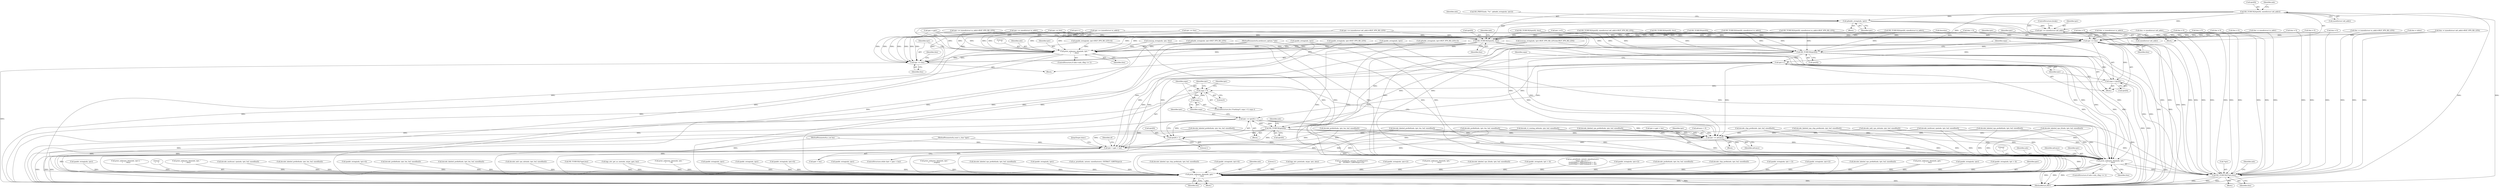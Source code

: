 digraph "0_tcpdump_13d52e9c0e7caf7e6325b0051bc90a49968be67f@API" {
"1000868" [label="(Call,tptr += sizeof(struct in6_addr))"];
"1000850" [label="(Call,ND_TCHECK2(tptr[0], sizeof(struct in6_addr)))"];
"1000861" [label="(Call,ip6addr_string(ndo, tptr))"];
"1001091" [label="(Call,ND_TCHECK2(tptr[0], tlen))"];
"1001110" [label="(Call,print_unknown_data(ndo, tptr, \"\n\t    \", tlen))"];
"1001115" [label="(Call,tptr += tlen)"];
"1002927" [label="(Call,print_unknown_data(ndo, pptr, \"\n\t    \", len))"];
"1001129" [label="(Call,tptr += tlen)"];
"1001132" [label="(Call,ND_TCHECK(tptr[0]))"];
"1001136" [label="(Call,snpa = tptr[0])"];
"1001153" [label="(Call,snpa > 0)"];
"1001156" [label="(Call,snpa--)"];
"1001141" [label="(Call,tptr++)"];
"1001159" [label="(Call,ND_TCHECK(tptr[0]))"];
"1001171" [label="(Call,tptr += tptr[0] + 1)"];
"1001173" [label="(Call,tptr[0] + 1)"];
"1001185" [label="(Call,tptr < pptr + len)"];
"1001633" [label="(Call,print_unknown_data(ndo, tptr, \"\n\t    \", tlen))"];
"1001615" [label="(Call,ND_TCHECK2(*tptr,tlen))"];
"1001652" [label="(Call,tptr += advance)"];
"1000984" [label="(Call,tlen = 0)"];
"1000859" [label="(Block,)"];
"1001616" [label="(Call,*tptr)"];
"1001584" [label="(Call,decode_labeled_vpn_clnp_prefix(ndo, tptr, buf, sizeof(buf)))"];
"1002554" [label="(Call,ipaddr_string(ndo, tptr))"];
"1001641" [label="(Call,tptr = pptr + len)"];
"1001047" [label="(Call,ipaddr_string(ndo, tptr+BGP_VPN_RD_LEN+4))"];
"1000774" [label="(Call,tptr += sizeof(struct in_addr))"];
"1000689" [label="(Call,tptr +=3)"];
"1000981" [label="(Call,tptr += tlen)"];
"1000598" [label="(Call,ipaddr_string(ndo, tptr))"];
"1000977" [label="(Call,isonsap_string(ndo, tptr, tlen))"];
"1001131" [label="(Identifier,tlen)"];
"1002127" [label="(Call,print_unknown_data(ndo, tptr-3, \"\n\t    \", tlen))"];
"1002930" [label="(Literal,\"\n\t    \")"];
"1000682" [label="(Call,print_unknown_data(ndo, tptr, \"\n\t    \", tlen))"];
"1002931" [label="(Identifier,len)"];
"1001174" [label="(Call,tptr[0])"];
"1002076" [label="(Call,decode_multicast_vpn(ndo, tptr, buf, sizeof(buf)))"];
"1001764" [label="(Call,decode_labeled_prefix4(ndo, tptr, len, buf, sizeof(buf)))"];
"1000868" [label="(Call,tptr += sizeof(struct in6_addr))"];
"1000770" [label="(Call,tlen -= sizeof(struct in_addr))"];
"1001408" [label="(Call,decode_prefix6(ndo, tptr, len, buf, sizeof(buf)))"];
"1001633" [label="(Call,print_unknown_data(ndo, tptr, \"\n\t    \", tlen))"];
"1002653" [label="(Call,print_unknown_data(ndo, tptr,\"\n\t      \", length))"];
"1001636" [label="(Literal,\"\n\t    \")"];
"1000909" [label="(Call,ip6addr_string(ndo, tptr+BGP_VPN_RD_LEN))"];
"1001804" [label="(Call,decode_labeled_vpn_prefix4(ndo, tptr, buf, sizeof(buf)))"];
"1001155" [label="(Literal,0)"];
"1001083" [label="(Call,tptr += tlen)"];
"1000862" [label="(Identifier,ndo)"];
"1000567" [label="(Call,ipaddr_string(ndo, tptr))"];
"1001173" [label="(Call,tptr[0] + 1)"];
"1000751" [label="(Call,tlen = 0)"];
"1001098" [label="(Identifier,ndo)"];
"1000872" [label="(ControlStructure,break;)"];
"1001160" [label="(Call,tptr[0])"];
"1001159" [label="(Call,ND_TCHECK(tptr[0]))"];
"1000920" [label="(Call,tptr += (sizeof(struct in6_addr)+BGP_VPN_RD_LEN))"];
"1002681" [label="(Call,as_printf(ndo, astostr, sizeof(astostr), EXTRACT_32BITS(tptr)))"];
"1000150" [label="(Block,)"];
"1000793" [label="(Call,tlen = 0)"];
"1000129" [label="(MethodParameterIn,u_int len)"];
"1000126" [label="(MethodParameterIn,netdissect_options *ndo)"];
"1002012" [label="(Call,decode_labeled_vpn_clnp_prefix(ndo, tptr, buf, sizeof(buf)))"];
"1001115" [label="(Call,tptr += tlen)"];
"1000718" [label="(Call,tlen > 0)"];
"1000999" [label="(Call,tlen = 0)"];
"1001142" [label="(Identifier,tptr)"];
"1000849" [label="(Block,)"];
"1001172" [label="(Identifier,tptr)"];
"1001627" [label="(ControlStructure,if (ndo->ndo_vflag <= 1))"];
"1001091" [label="(Call,ND_TCHECK2(tptr[0], tlen))"];
"1001621" [label="(Identifier,ndo)"];
"1001520" [label="(Call,decode_labeled_vpn_l2(ndo, tptr, buf, sizeof(buf)))"];
"1001116" [label="(Identifier,tptr)"];
"1002500" [label="(Call,ipaddr_string(ndo, tptr+4))"];
"1001144" [label="(Identifier,snpa)"];
"1002922" [label="(Block,)"];
"1001654" [label="(Identifier,advance)"];
"1002927" [label="(Call,print_unknown_data(ndo, pptr, \"\n\t    \", len))"];
"1001312" [label="(Call,decode_rt_routing_info(ndo, tptr, buf, sizeof(buf)))"];
"1000738" [label="(Block,)"];
"1001190" [label="(Block,)"];
"1001130" [label="(Identifier,tptr)"];
"1001110" [label="(Call,print_unknown_data(ndo, tptr, \"\n\t    \", tlen))"];
"1001280" [label="(Call,decode_labeled_vpn_prefix4(ndo, tptr, buf, sizeof(buf)))"];
"1001197" [label="(Block,)"];
"1002928" [label="(Identifier,ndo)"];
"1001137" [label="(Identifier,snpa)"];
"1000944" [label="(Call,ND_TCHECK2(tptr[0], sizeof(struct in_addr)))"];
"1000704" [label="(Call,tptr++)"];
"1000962" [label="(Call,tptr += (sizeof(struct in_addr)))"];
"1000767" [label="(Call,ipaddr_string(ndo, tptr))"];
"1001134" [label="(Identifier,tptr)"];
"1001113" [label="(Literal,\"\n\t    \")"];
"1000861" [label="(Call,ip6addr_string(ndo, tptr))"];
"1000967" [label="(Call,ND_TCHECK2(tptr[0], tlen))"];
"1000820" [label="(Call,tlen -= (sizeof(struct in_addr)+BGP_VPN_RD_LEN))"];
"1001111" [label="(Identifier,ndo)"];
"1002933" [label="(Literal,1)"];
"1001153" [label="(Call,snpa > 0)"];
"1001117" [label="(Identifier,tlen)"];
"1002818" [label="(Call,bgp_attr_print(ndo, atype, tptr, alen))"];
"1002255" [label="(Call,as_printf(ndo, astostr, sizeof(astostr),\n\t\t\t    EXTRACT_32BITS(tptr+2)))"];
"1002316" [label="(Call,ipaddr_string(ndo, tptr+2))"];
"1002570" [label="(Call,print_unknown_data(ndo, tptr, \"\n\t      \", tlen))"];
"1000701" [label="(Call,tlen = nhlen)"];
"1001132" [label="(Call,ND_TCHECK(tptr[0]))"];
"1001653" [label="(Identifier,tptr)"];
"1000854" [label="(Call,sizeof(struct in6_addr))"];
"1001948" [label="(Call,decode_labeled_vpn_l2(ndo, tptr, buf, sizeof(buf)))"];
"1000826" [label="(Call,tptr += (sizeof(struct in_addr)+BGP_VPN_RD_LEN))"];
"1000428" [label="(Call,ipaddr_string(ndo, tptr + 4))"];
"1000914" [label="(Call,tlen -= (sizeof(struct in6_addr)+BGP_VPN_RD_LEN))"];
"1002937" [label="(MethodReturn,RET)"];
"1000258" [label="(Call,as_printf(ndo, astostr, sizeof(astostr),\n\t\t\t\tas_size == 2 ?\n\t\t\t\tEXTRACT_16BITS(&tptr[2 + i]) :\n\t\t\t\tEXTRACT_32BITS(&tptr[2 + i])))"];
"1001119" [label="(Identifier,tlen)"];
"1001136" [label="(Call,snpa = tptr[0])"];
"1000815" [label="(Call,ipaddr_string(ndo, tptr+BGP_VPN_RD_LEN))"];
"1002302" [label="(Call,ipaddr_string(ndo, tptr+2))"];
"1001724" [label="(Call,decode_prefix4(ndo, tptr, len, buf, sizeof(buf)))"];
"1001129" [label="(Call,tptr += tlen)"];
"1001194" [label="(Identifier,af)"];
"1001980" [label="(Call,decode_clnp_prefix(ndo, tptr, buf, sizeof(buf)))"];
"1001448" [label="(Call,decode_labeled_prefix6(ndo, tptr, len, buf, sizeof(buf)))"];
"1001634" [label="(Identifier,ndo)"];
"1001138" [label="(Call,tptr[0])"];
"1001156" [label="(Call,snpa--)"];
"1000408" [label="(Call,ipaddr_string(ndo, tptr + 2))"];
"1000887" [label="(Call,tlen = 0)"];
"1001187" [label="(Call,pptr + len)"];
"1002237" [label="(Call,ipaddr_string(ndo, tptr+2))"];
"1001552" [label="(Call,decode_clnp_prefix(ndo, tptr, buf, sizeof(buf)))"];
"1001652" [label="(Call,tptr += advance)"];
"1001916" [label="(Call,decode_labeled_vpn_prefix6(ndo, tptr, buf, sizeof(buf)))"];
"1000851" [label="(Call,tptr[0])"];
"1000142" [label="(Call,tptr = pptr)"];
"1001086" [label="(Call,tlen = 0)"];
"1001161" [label="(Identifier,tptr)"];
"1000863" [label="(Identifier,tptr)"];
"1002908" [label="(Call,print_unknown_data(ndo, pptr, \"\n\t    \", len))"];
"1001154" [label="(Identifier,snpa)"];
"1001240" [label="(Call,decode_labeled_prefix4(ndo, tptr, len, buf, sizeof(buf)))"];
"1001152" [label="(ControlStructure,for (/*nothing*/; snpa > 0; snpa--))"];
"1000858" [label="(Identifier,ndo)"];
"1001171" [label="(Call,tptr += tptr[0] + 1)"];
"1000463" [label="(Call,ipaddr_string(ndo, tptr + 4))"];
"1001376" [label="(Call,decode_mdt_vpn_nlri(ndo, tptr, buf, sizeof(buf)))"];
"1001104" [label="(ControlStructure,if (ndo->ndo_vflag <= 1))"];
"1002929" [label="(Identifier,pptr)"];
"1001344" [label="(Call,decode_multicast_vpn(ndo, tptr, buf, sizeof(buf)))"];
"1001095" [label="(Identifier,tlen)"];
"1001648" [label="(Call,advance < 0)"];
"1001488" [label="(Call,decode_labeled_vpn_prefix6(ndo, tptr, buf, sizeof(buf)))"];
"1001200" [label="(Call,decode_prefix4(ndo, tptr, len, buf, sizeof(buf)))"];
"1002479" [label="(Call,ipaddr_string(ndo, tptr+4))"];
"1001836" [label="(Call,decode_prefix6(ndo, tptr, len, buf, sizeof(buf)))"];
"1001876" [label="(Call,decode_labeled_prefix6(ndo, tptr, len, buf, sizeof(buf)))"];
"1001618" [label="(Identifier,tlen)"];
"1000128" [label="(MethodParameterIn,const u_char *pptr)"];
"1001165" [label="(Identifier,ndo)"];
"1000892" [label="(Call,ND_TCHECK2(tptr[0], sizeof(struct in6_addr)+BGP_VPN_RD_LEN))"];
"1000845" [label="(Call,tlen = 0)"];
"1000850" [label="(Call,ND_TCHECK2(tptr[0], sizeof(struct in6_addr)))"];
"1002044" [label="(Call,decode_mdt_vpn_nlri(ndo, tptr, buf, sizeof(buf)))"];
"1000958" [label="(Call,tlen -= (sizeof(struct in_addr)))"];
"1000692" [label="(Call,ND_TCHECK(tptr[0]))"];
"1000955" [label="(Call,ipaddr_string(ndo, tptr))"];
"1001637" [label="(Identifier,tlen)"];
"1001639" [label="(Identifier,advance)"];
"1002923" [label="(Call,ND_TCHECK2(*pptr,len))"];
"1001158" [label="(Block,)"];
"1000798" [label="(Call,ND_TCHECK2(tptr[0], sizeof(struct in_addr)+BGP_VPN_RD_LEN))"];
"1000145" [label="(Call,tlen=len)"];
"1001004" [label="(Call,ND_TCHECK2(tptr[0], tlen))"];
"1000756" [label="(Call,ND_TCHECK2(tptr[0], sizeof(struct in_addr)))"];
"1001141" [label="(Call,tptr++)"];
"1001114" [label="(Identifier,tlen)"];
"1001635" [label="(Identifier,tptr)"];
"1000200" [label="(Call,bgp_attr_get_as_size(ndo, atype, pptr, len))"];
"1002396" [label="(Call,print_unknown_data(ndo, tptr, \"\n\t      \", 8))"];
"1001133" [label="(Call,tptr[0])"];
"1001076" [label="(Call,ip6addr_string(ndo, tptr+BGP_VPN_RD_LEN+3))"];
"1001112" [label="(Identifier,tptr)"];
"1001092" [label="(Call,tptr[0])"];
"1000869" [label="(Identifier,tptr)"];
"1000856" [label="(Call,ND_PRINT((ndo, \"%s\", ip6addr_string(ndo, tptr))))"];
"1000331" [label="(Call,ipaddr_string(ndo, tptr))"];
"1002517" [label="(Call,ipaddr_string(ndo, tptr))"];
"1001185" [label="(Call,tptr < pptr + len)"];
"1001186" [label="(Identifier,tptr)"];
"1002221" [label="(Call,ipaddr_string(ndo, tptr+4))"];
"1001018" [label="(Call,isonsap_string(ndo, tptr+BGP_VPN_RD_LEN,tlen-BGP_VPN_RD_LEN))"];
"1001157" [label="(Identifier,snpa)"];
"1001177" [label="(Literal,1)"];
"1001184" [label="(ControlStructure,while (tptr < pptr + len))"];
"1000864" [label="(Call,tlen -= sizeof(struct in6_addr))"];
"1001615" [label="(Call,ND_TCHECK2(*tptr,tlen))"];
"1000939" [label="(Call,tlen = 0)"];
"1000870" [label="(Call,sizeof(struct in6_addr))"];
"1001655" [label="(JumpTarget,done:)"];
"1002534" [label="(Call,ipaddr_string(ndo, tptr))"];
"1000868" -> "1000849"  [label="AST: "];
"1000868" -> "1000870"  [label="CFG: "];
"1000869" -> "1000868"  [label="AST: "];
"1000870" -> "1000868"  [label="AST: "];
"1000872" -> "1000868"  [label="CFG: "];
"1000868" -> "1002937"  [label="DDG: "];
"1000850" -> "1000868"  [label="DDG: "];
"1000861" -> "1000868"  [label="DDG: "];
"1000868" -> "1001091"  [label="DDG: "];
"1000868" -> "1001110"  [label="DDG: "];
"1000868" -> "1001115"  [label="DDG: "];
"1000868" -> "1001129"  [label="DDG: "];
"1000850" -> "1000849"  [label="AST: "];
"1000850" -> "1000854"  [label="CFG: "];
"1000851" -> "1000850"  [label="AST: "];
"1000854" -> "1000850"  [label="AST: "];
"1000858" -> "1000850"  [label="CFG: "];
"1000850" -> "1002937"  [label="DDG: "];
"1000850" -> "1002937"  [label="DDG: "];
"1000850" -> "1000861"  [label="DDG: "];
"1000850" -> "1001091"  [label="DDG: "];
"1000850" -> "1001129"  [label="DDG: "];
"1000850" -> "1001132"  [label="DDG: "];
"1000861" -> "1000859"  [label="AST: "];
"1000861" -> "1000863"  [label="CFG: "];
"1000862" -> "1000861"  [label="AST: "];
"1000863" -> "1000861"  [label="AST: "];
"1000856" -> "1000861"  [label="CFG: "];
"1000861" -> "1002937"  [label="DDG: "];
"1000861" -> "1002937"  [label="DDG: "];
"1000861" -> "1001110"  [label="DDG: "];
"1000861" -> "1001633"  [label="DDG: "];
"1000861" -> "1002927"  [label="DDG: "];
"1001091" -> "1000738"  [label="AST: "];
"1001091" -> "1001095"  [label="CFG: "];
"1001092" -> "1001091"  [label="AST: "];
"1001095" -> "1001091"  [label="AST: "];
"1001098" -> "1001091"  [label="CFG: "];
"1001091" -> "1002937"  [label="DDG: "];
"1001091" -> "1002937"  [label="DDG: "];
"1000756" -> "1001091"  [label="DDG: "];
"1000826" -> "1001091"  [label="DDG: "];
"1000892" -> "1001091"  [label="DDG: "];
"1000798" -> "1001091"  [label="DDG: "];
"1000704" -> "1001091"  [label="DDG: "];
"1000142" -> "1001091"  [label="DDG: "];
"1000962" -> "1001091"  [label="DDG: "];
"1001004" -> "1001091"  [label="DDG: "];
"1000774" -> "1001091"  [label="DDG: "];
"1000981" -> "1001091"  [label="DDG: "];
"1000920" -> "1001091"  [label="DDG: "];
"1001083" -> "1001091"  [label="DDG: "];
"1000944" -> "1001091"  [label="DDG: "];
"1000967" -> "1001091"  [label="DDG: "];
"1000692" -> "1001091"  [label="DDG: "];
"1000689" -> "1001091"  [label="DDG: "];
"1000718" -> "1001091"  [label="DDG: "];
"1000145" -> "1001091"  [label="DDG: "];
"1001091" -> "1001110"  [label="DDG: "];
"1001091" -> "1001110"  [label="DDG: "];
"1001091" -> "1001115"  [label="DDG: "];
"1001091" -> "1001115"  [label="DDG: "];
"1001110" -> "1001104"  [label="AST: "];
"1001110" -> "1001114"  [label="CFG: "];
"1001111" -> "1001110"  [label="AST: "];
"1001112" -> "1001110"  [label="AST: "];
"1001113" -> "1001110"  [label="AST: "];
"1001114" -> "1001110"  [label="AST: "];
"1001116" -> "1001110"  [label="CFG: "];
"1001110" -> "1002937"  [label="DDG: "];
"1001110" -> "1002937"  [label="DDG: "];
"1000815" -> "1001110"  [label="DDG: "];
"1001047" -> "1001110"  [label="DDG: "];
"1001018" -> "1001110"  [label="DDG: "];
"1000977" -> "1001110"  [label="DDG: "];
"1001076" -> "1001110"  [label="DDG: "];
"1000909" -> "1001110"  [label="DDG: "];
"1000955" -> "1001110"  [label="DDG: "];
"1000767" -> "1001110"  [label="DDG: "];
"1000126" -> "1001110"  [label="DDG: "];
"1000826" -> "1001110"  [label="DDG: "];
"1000704" -> "1001110"  [label="DDG: "];
"1001083" -> "1001110"  [label="DDG: "];
"1000142" -> "1001110"  [label="DDG: "];
"1000962" -> "1001110"  [label="DDG: "];
"1000774" -> "1001110"  [label="DDG: "];
"1000981" -> "1001110"  [label="DDG: "];
"1000920" -> "1001110"  [label="DDG: "];
"1001110" -> "1001115"  [label="DDG: "];
"1001110" -> "1001115"  [label="DDG: "];
"1001110" -> "1002927"  [label="DDG: "];
"1001115" -> "1000738"  [label="AST: "];
"1001115" -> "1001117"  [label="CFG: "];
"1001116" -> "1001115"  [label="AST: "];
"1001117" -> "1001115"  [label="AST: "];
"1001119" -> "1001115"  [label="CFG: "];
"1001115" -> "1002937"  [label="DDG: "];
"1000826" -> "1001115"  [label="DDG: "];
"1000704" -> "1001115"  [label="DDG: "];
"1001083" -> "1001115"  [label="DDG: "];
"1000142" -> "1001115"  [label="DDG: "];
"1000962" -> "1001115"  [label="DDG: "];
"1000774" -> "1001115"  [label="DDG: "];
"1000981" -> "1001115"  [label="DDG: "];
"1000920" -> "1001115"  [label="DDG: "];
"1002927" -> "1002922"  [label="AST: "];
"1002927" -> "1002931"  [label="CFG: "];
"1002928" -> "1002927"  [label="AST: "];
"1002929" -> "1002927"  [label="AST: "];
"1002930" -> "1002927"  [label="AST: "];
"1002931" -> "1002927"  [label="AST: "];
"1002933" -> "1002927"  [label="CFG: "];
"1002927" -> "1002937"  [label="DDG: "];
"1002927" -> "1002937"  [label="DDG: "];
"1002927" -> "1002937"  [label="DDG: "];
"1002927" -> "1002937"  [label="DDG: "];
"1000815" -> "1002927"  [label="DDG: "];
"1000682" -> "1002927"  [label="DDG: "];
"1001804" -> "1002927"  [label="DDG: "];
"1001047" -> "1002927"  [label="DDG: "];
"1001018" -> "1002927"  [label="DDG: "];
"1001724" -> "1002927"  [label="DDG: "];
"1001916" -> "1002927"  [label="DDG: "];
"1000258" -> "1002927"  [label="DDG: "];
"1001520" -> "1002927"  [label="DDG: "];
"1001376" -> "1002927"  [label="DDG: "];
"1001948" -> "1002927"  [label="DDG: "];
"1001876" -> "1002927"  [label="DDG: "];
"1002534" -> "1002927"  [label="DDG: "];
"1000200" -> "1002927"  [label="DDG: "];
"1000200" -> "1002927"  [label="DDG: "];
"1002554" -> "1002927"  [label="DDG: "];
"1000598" -> "1002927"  [label="DDG: "];
"1001448" -> "1002927"  [label="DDG: "];
"1002570" -> "1002927"  [label="DDG: "];
"1000567" -> "1002927"  [label="DDG: "];
"1002908" -> "1002927"  [label="DDG: "];
"1002908" -> "1002927"  [label="DDG: "];
"1001312" -> "1002927"  [label="DDG: "];
"1002221" -> "1002927"  [label="DDG: "];
"1000408" -> "1002927"  [label="DDG: "];
"1002044" -> "1002927"  [label="DDG: "];
"1001633" -> "1002927"  [label="DDG: "];
"1002127" -> "1002927"  [label="DDG: "];
"1000331" -> "1002927"  [label="DDG: "];
"1002517" -> "1002927"  [label="DDG: "];
"1002012" -> "1002927"  [label="DDG: "];
"1001076" -> "1002927"  [label="DDG: "];
"1001240" -> "1002927"  [label="DDG: "];
"1000909" -> "1002927"  [label="DDG: "];
"1001980" -> "1002927"  [label="DDG: "];
"1002316" -> "1002927"  [label="DDG: "];
"1000463" -> "1002927"  [label="DDG: "];
"1001584" -> "1002927"  [label="DDG: "];
"1001836" -> "1002927"  [label="DDG: "];
"1002479" -> "1002927"  [label="DDG: "];
"1002076" -> "1002927"  [label="DDG: "];
"1002255" -> "1002927"  [label="DDG: "];
"1002818" -> "1002927"  [label="DDG: "];
"1001408" -> "1002927"  [label="DDG: "];
"1002681" -> "1002927"  [label="DDG: "];
"1001280" -> "1002927"  [label="DDG: "];
"1001344" -> "1002927"  [label="DDG: "];
"1002237" -> "1002927"  [label="DDG: "];
"1002302" -> "1002927"  [label="DDG: "];
"1001764" -> "1002927"  [label="DDG: "];
"1001488" -> "1002927"  [label="DDG: "];
"1001552" -> "1002927"  [label="DDG: "];
"1000977" -> "1002927"  [label="DDG: "];
"1000955" -> "1002927"  [label="DDG: "];
"1000428" -> "1002927"  [label="DDG: "];
"1000767" -> "1002927"  [label="DDG: "];
"1002653" -> "1002927"  [label="DDG: "];
"1002396" -> "1002927"  [label="DDG: "];
"1001200" -> "1002927"  [label="DDG: "];
"1002500" -> "1002927"  [label="DDG: "];
"1000126" -> "1002927"  [label="DDG: "];
"1000128" -> "1002927"  [label="DDG: "];
"1002923" -> "1002927"  [label="DDG: "];
"1000129" -> "1002927"  [label="DDG: "];
"1001129" -> "1000150"  [label="AST: "];
"1001129" -> "1001131"  [label="CFG: "];
"1001130" -> "1001129"  [label="AST: "];
"1001131" -> "1001129"  [label="AST: "];
"1001134" -> "1001129"  [label="CFG: "];
"1001129" -> "1002937"  [label="DDG: "];
"1000864" -> "1001129"  [label="DDG: "];
"1001086" -> "1001129"  [label="DDG: "];
"1000939" -> "1001129"  [label="DDG: "];
"1000845" -> "1001129"  [label="DDG: "];
"1000793" -> "1001129"  [label="DDG: "];
"1000701" -> "1001129"  [label="DDG: "];
"1000718" -> "1001129"  [label="DDG: "];
"1000751" -> "1001129"  [label="DDG: "];
"1000887" -> "1001129"  [label="DDG: "];
"1000984" -> "1001129"  [label="DDG: "];
"1000820" -> "1001129"  [label="DDG: "];
"1000914" -> "1001129"  [label="DDG: "];
"1000958" -> "1001129"  [label="DDG: "];
"1000770" -> "1001129"  [label="DDG: "];
"1000999" -> "1001129"  [label="DDG: "];
"1000756" -> "1001129"  [label="DDG: "];
"1000826" -> "1001129"  [label="DDG: "];
"1000892" -> "1001129"  [label="DDG: "];
"1000798" -> "1001129"  [label="DDG: "];
"1000704" -> "1001129"  [label="DDG: "];
"1000962" -> "1001129"  [label="DDG: "];
"1001004" -> "1001129"  [label="DDG: "];
"1000774" -> "1001129"  [label="DDG: "];
"1000981" -> "1001129"  [label="DDG: "];
"1000920" -> "1001129"  [label="DDG: "];
"1001083" -> "1001129"  [label="DDG: "];
"1000944" -> "1001129"  [label="DDG: "];
"1000967" -> "1001129"  [label="DDG: "];
"1000692" -> "1001129"  [label="DDG: "];
"1000689" -> "1001129"  [label="DDG: "];
"1001129" -> "1001132"  [label="DDG: "];
"1001129" -> "1001136"  [label="DDG: "];
"1001129" -> "1001141"  [label="DDG: "];
"1001129" -> "1001159"  [label="DDG: "];
"1001129" -> "1001185"  [label="DDG: "];
"1001129" -> "1001615"  [label="DDG: "];
"1001129" -> "1001633"  [label="DDG: "];
"1001129" -> "1001652"  [label="DDG: "];
"1001132" -> "1000150"  [label="AST: "];
"1001132" -> "1001133"  [label="CFG: "];
"1001133" -> "1001132"  [label="AST: "];
"1001137" -> "1001132"  [label="CFG: "];
"1001132" -> "1002937"  [label="DDG: "];
"1000756" -> "1001132"  [label="DDG: "];
"1000892" -> "1001132"  [label="DDG: "];
"1000798" -> "1001132"  [label="DDG: "];
"1000944" -> "1001132"  [label="DDG: "];
"1001004" -> "1001132"  [label="DDG: "];
"1000967" -> "1001132"  [label="DDG: "];
"1000692" -> "1001132"  [label="DDG: "];
"1000689" -> "1001132"  [label="DDG: "];
"1001132" -> "1001136"  [label="DDG: "];
"1001132" -> "1001141"  [label="DDG: "];
"1001132" -> "1001159"  [label="DDG: "];
"1001132" -> "1001185"  [label="DDG: "];
"1001132" -> "1001615"  [label="DDG: "];
"1001132" -> "1001633"  [label="DDG: "];
"1001132" -> "1001652"  [label="DDG: "];
"1001136" -> "1000150"  [label="AST: "];
"1001136" -> "1001138"  [label="CFG: "];
"1001137" -> "1001136"  [label="AST: "];
"1001138" -> "1001136"  [label="AST: "];
"1001142" -> "1001136"  [label="CFG: "];
"1001136" -> "1002937"  [label="DDG: "];
"1001136" -> "1002937"  [label="DDG: "];
"1001136" -> "1001153"  [label="DDG: "];
"1001153" -> "1001152"  [label="AST: "];
"1001153" -> "1001155"  [label="CFG: "];
"1001154" -> "1001153"  [label="AST: "];
"1001155" -> "1001153"  [label="AST: "];
"1001161" -> "1001153"  [label="CFG: "];
"1001186" -> "1001153"  [label="CFG: "];
"1001153" -> "1002937"  [label="DDG: "];
"1001153" -> "1002937"  [label="DDG: "];
"1001156" -> "1001153"  [label="DDG: "];
"1001153" -> "1001156"  [label="DDG: "];
"1001156" -> "1001152"  [label="AST: "];
"1001156" -> "1001157"  [label="CFG: "];
"1001157" -> "1001156"  [label="AST: "];
"1001154" -> "1001156"  [label="CFG: "];
"1001141" -> "1000150"  [label="AST: "];
"1001141" -> "1001142"  [label="CFG: "];
"1001142" -> "1001141"  [label="AST: "];
"1001144" -> "1001141"  [label="CFG: "];
"1001141" -> "1001159"  [label="DDG: "];
"1001141" -> "1001171"  [label="DDG: "];
"1001141" -> "1001173"  [label="DDG: "];
"1001141" -> "1001185"  [label="DDG: "];
"1001141" -> "1001615"  [label="DDG: "];
"1001141" -> "1001633"  [label="DDG: "];
"1001141" -> "1001652"  [label="DDG: "];
"1001159" -> "1001158"  [label="AST: "];
"1001159" -> "1001160"  [label="CFG: "];
"1001160" -> "1001159"  [label="AST: "];
"1001165" -> "1001159"  [label="CFG: "];
"1001159" -> "1002937"  [label="DDG: "];
"1001171" -> "1001159"  [label="DDG: "];
"1001159" -> "1001171"  [label="DDG: "];
"1001159" -> "1001173"  [label="DDG: "];
"1001159" -> "1001185"  [label="DDG: "];
"1001159" -> "1001615"  [label="DDG: "];
"1001159" -> "1001633"  [label="DDG: "];
"1001159" -> "1001652"  [label="DDG: "];
"1001171" -> "1001158"  [label="AST: "];
"1001171" -> "1001173"  [label="CFG: "];
"1001172" -> "1001171"  [label="AST: "];
"1001173" -> "1001171"  [label="AST: "];
"1001157" -> "1001171"  [label="CFG: "];
"1001171" -> "1002937"  [label="DDG: "];
"1001171" -> "1001173"  [label="DDG: "];
"1001171" -> "1001185"  [label="DDG: "];
"1001171" -> "1001615"  [label="DDG: "];
"1001171" -> "1001633"  [label="DDG: "];
"1001171" -> "1001652"  [label="DDG: "];
"1001173" -> "1001177"  [label="CFG: "];
"1001174" -> "1001173"  [label="AST: "];
"1001177" -> "1001173"  [label="AST: "];
"1001173" -> "1002937"  [label="DDG: "];
"1001185" -> "1001184"  [label="AST: "];
"1001185" -> "1001187"  [label="CFG: "];
"1001186" -> "1001185"  [label="AST: "];
"1001187" -> "1001185"  [label="AST: "];
"1001194" -> "1001185"  [label="CFG: "];
"1001655" -> "1001185"  [label="CFG: "];
"1001185" -> "1002937"  [label="DDG: "];
"1001185" -> "1002937"  [label="DDG: "];
"1001185" -> "1002937"  [label="DDG: "];
"1001652" -> "1001185"  [label="DDG: "];
"1000128" -> "1001185"  [label="DDG: "];
"1001448" -> "1001185"  [label="DDG: "];
"1001408" -> "1001185"  [label="DDG: "];
"1001240" -> "1001185"  [label="DDG: "];
"1001200" -> "1001185"  [label="DDG: "];
"1000129" -> "1001185"  [label="DDG: "];
"1001185" -> "1001633"  [label="DDG: "];
"1001633" -> "1001627"  [label="AST: "];
"1001633" -> "1001637"  [label="CFG: "];
"1001634" -> "1001633"  [label="AST: "];
"1001635" -> "1001633"  [label="AST: "];
"1001636" -> "1001633"  [label="AST: "];
"1001637" -> "1001633"  [label="AST: "];
"1001639" -> "1001633"  [label="CFG: "];
"1001633" -> "1002937"  [label="DDG: "];
"1001633" -> "1002937"  [label="DDG: "];
"1001633" -> "1002937"  [label="DDG: "];
"1001633" -> "1001615"  [label="DDG: "];
"1000815" -> "1001633"  [label="DDG: "];
"1001448" -> "1001633"  [label="DDG: "];
"1001312" -> "1001633"  [label="DDG: "];
"1001047" -> "1001633"  [label="DDG: "];
"1001018" -> "1001633"  [label="DDG: "];
"1001584" -> "1001633"  [label="DDG: "];
"1001408" -> "1001633"  [label="DDG: "];
"1001280" -> "1001633"  [label="DDG: "];
"1001344" -> "1001633"  [label="DDG: "];
"1001488" -> "1001633"  [label="DDG: "];
"1001200" -> "1001633"  [label="DDG: "];
"1001520" -> "1001633"  [label="DDG: "];
"1001376" -> "1001633"  [label="DDG: "];
"1001076" -> "1001633"  [label="DDG: "];
"1001240" -> "1001633"  [label="DDG: "];
"1000909" -> "1001633"  [label="DDG: "];
"1001552" -> "1001633"  [label="DDG: "];
"1000977" -> "1001633"  [label="DDG: "];
"1000955" -> "1001633"  [label="DDG: "];
"1000767" -> "1001633"  [label="DDG: "];
"1000126" -> "1001633"  [label="DDG: "];
"1000142" -> "1001633"  [label="DDG: "];
"1001615" -> "1001633"  [label="DDG: "];
"1001615" -> "1001197"  [label="AST: "];
"1001615" -> "1001618"  [label="CFG: "];
"1001616" -> "1001615"  [label="AST: "];
"1001618" -> "1001615"  [label="AST: "];
"1001621" -> "1001615"  [label="CFG: "];
"1001615" -> "1002937"  [label="DDG: "];
"1001615" -> "1002937"  [label="DDG: "];
"1001615" -> "1002937"  [label="DDG: "];
"1000145" -> "1001615"  [label="DDG: "];
"1000864" -> "1001615"  [label="DDG: "];
"1001086" -> "1001615"  [label="DDG: "];
"1000939" -> "1001615"  [label="DDG: "];
"1000845" -> "1001615"  [label="DDG: "];
"1000793" -> "1001615"  [label="DDG: "];
"1000701" -> "1001615"  [label="DDG: "];
"1000718" -> "1001615"  [label="DDG: "];
"1000751" -> "1001615"  [label="DDG: "];
"1000887" -> "1001615"  [label="DDG: "];
"1000984" -> "1001615"  [label="DDG: "];
"1000820" -> "1001615"  [label="DDG: "];
"1000914" -> "1001615"  [label="DDG: "];
"1000958" -> "1001615"  [label="DDG: "];
"1000770" -> "1001615"  [label="DDG: "];
"1000999" -> "1001615"  [label="DDG: "];
"1001652" -> "1001190"  [label="AST: "];
"1001652" -> "1001654"  [label="CFG: "];
"1001653" -> "1001652"  [label="AST: "];
"1001654" -> "1001652"  [label="AST: "];
"1001186" -> "1001652"  [label="CFG: "];
"1001652" -> "1002937"  [label="DDG: "];
"1001648" -> "1001652"  [label="DDG: "];
"1001408" -> "1001652"  [label="DDG: "];
"1001520" -> "1001652"  [label="DDG: "];
"1001200" -> "1001652"  [label="DDG: "];
"1001344" -> "1001652"  [label="DDG: "];
"1001448" -> "1001652"  [label="DDG: "];
"1001552" -> "1001652"  [label="DDG: "];
"1001240" -> "1001652"  [label="DDG: "];
"1001280" -> "1001652"  [label="DDG: "];
"1001641" -> "1001652"  [label="DDG: "];
"1001584" -> "1001652"  [label="DDG: "];
"1001312" -> "1001652"  [label="DDG: "];
"1001488" -> "1001652"  [label="DDG: "];
"1001376" -> "1001652"  [label="DDG: "];
}
